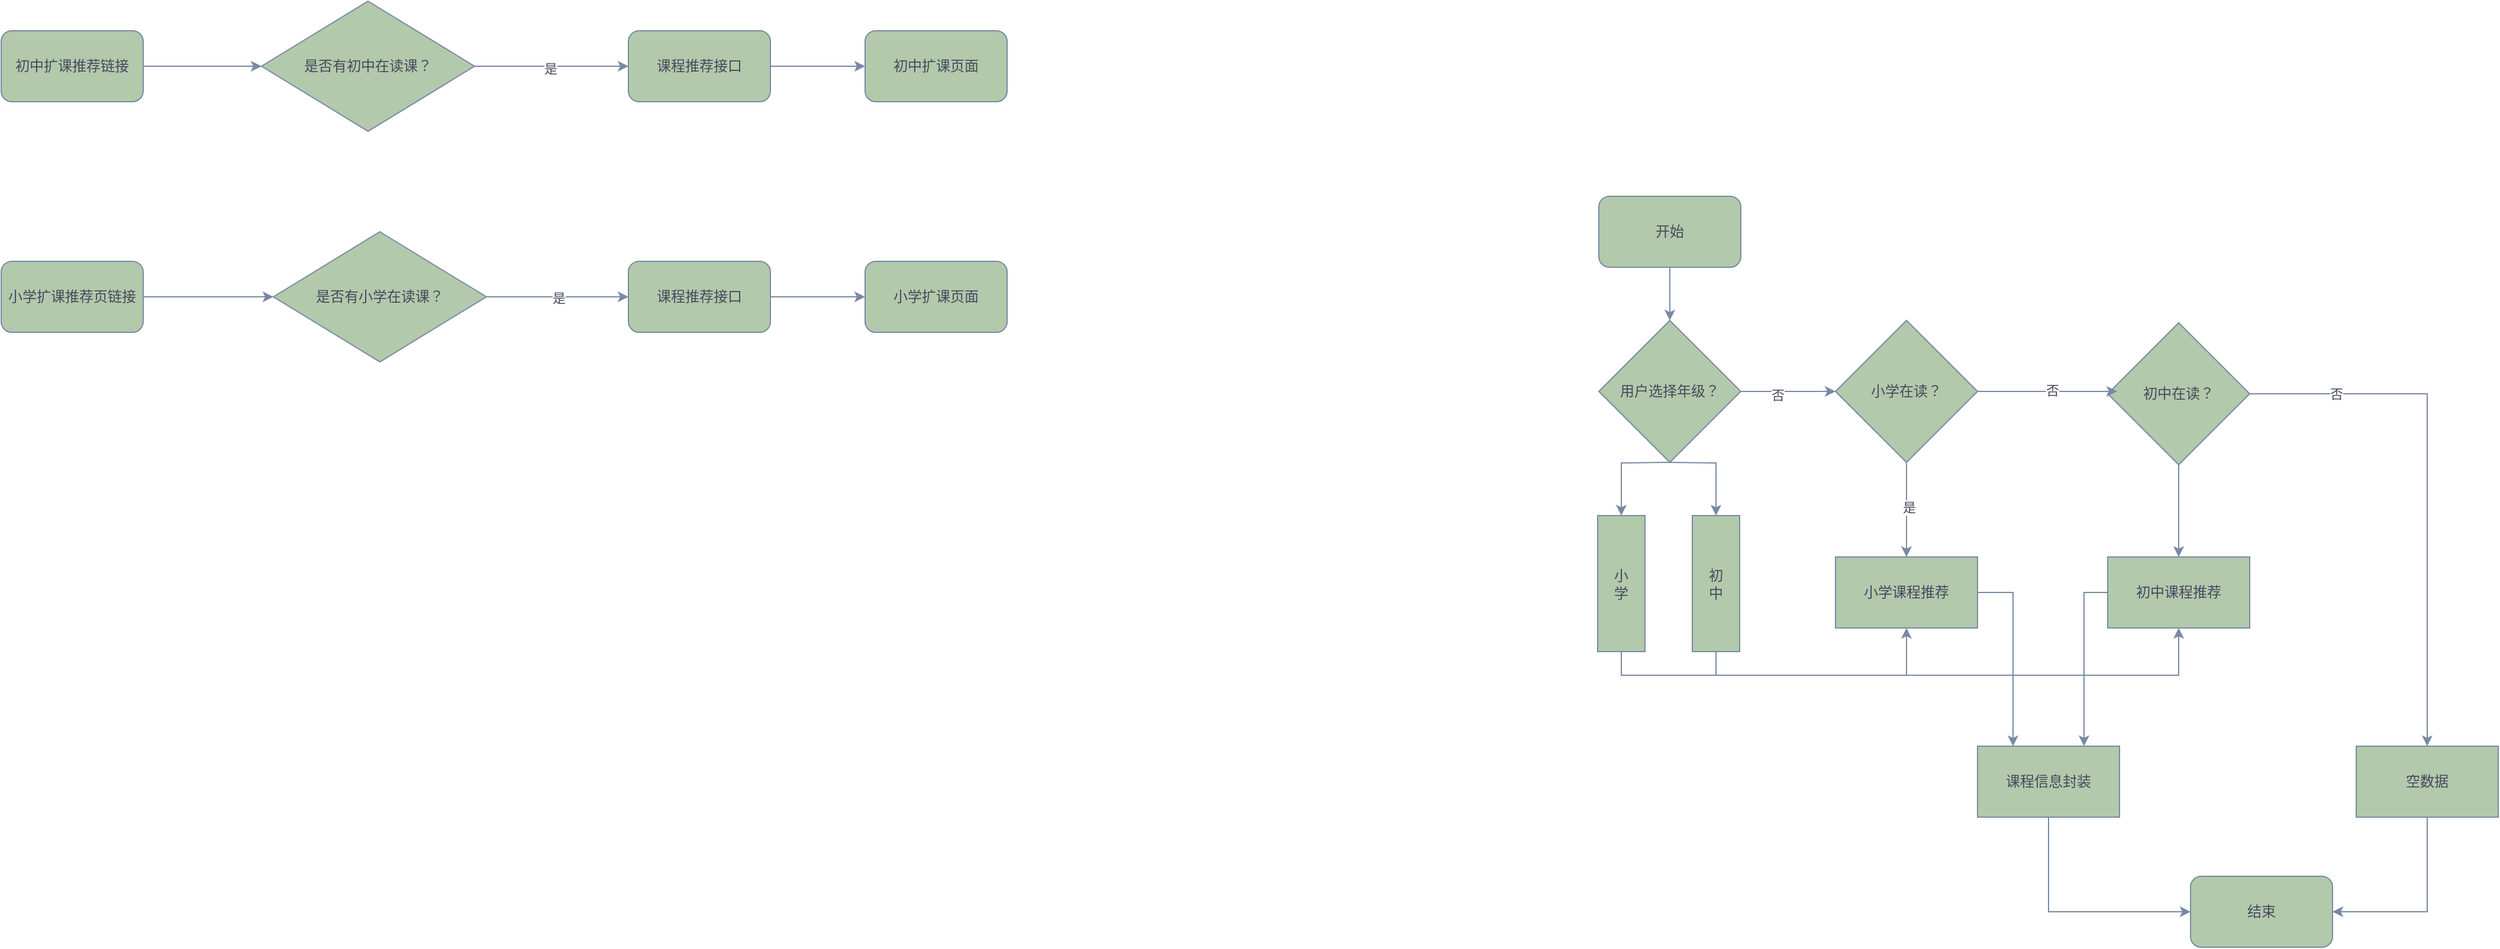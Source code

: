 <mxfile version="27.2.0">
  <diagram name="第 1 页" id="l59Q0kZf70GFu10ryJVb">
    <mxGraphModel dx="1725" dy="729" grid="1" gridSize="10" guides="1" tooltips="1" connect="1" arrows="1" fold="1" page="1" pageScale="1" pageWidth="4800" pageHeight="4800" math="0" shadow="0">
      <root>
        <mxCell id="0" />
        <mxCell id="1" parent="0" />
        <mxCell id="VSyL5UJNjRtYyE7pGAWY-93" style="edgeStyle=orthogonalEdgeStyle;rounded=0;orthogonalLoop=1;jettySize=auto;html=1;exitX=1;exitY=0.5;exitDx=0;exitDy=0;strokeColor=#788AA3;fontColor=#46495D;fillColor=#B2C9AB;" edge="1" parent="1" source="VSyL5UJNjRtYyE7pGAWY-6" target="VSyL5UJNjRtYyE7pGAWY-10">
          <mxGeometry relative="1" as="geometry" />
        </mxCell>
        <mxCell id="VSyL5UJNjRtYyE7pGAWY-94" value="是" style="edgeLabel;html=1;align=center;verticalAlign=middle;resizable=0;points=[];strokeColor=#788AA3;fontColor=#46495D;fillColor=#B2C9AB;" vertex="1" connectable="0" parent="VSyL5UJNjRtYyE7pGAWY-93">
          <mxGeometry x="0.015" y="-1" relative="1" as="geometry">
            <mxPoint as="offset" />
          </mxGeometry>
        </mxCell>
        <mxCell id="VSyL5UJNjRtYyE7pGAWY-6" value="是否有小学在读课？" style="rhombus;whiteSpace=wrap;html=1;labelBackgroundColor=none;fillColor=#B2C9AB;strokeColor=#788AA3;fontColor=#46495D;" vertex="1" parent="1">
          <mxGeometry x="640" y="445" width="180" height="110" as="geometry" />
        </mxCell>
        <mxCell id="VSyL5UJNjRtYyE7pGAWY-96" style="edgeStyle=orthogonalEdgeStyle;rounded=0;orthogonalLoop=1;jettySize=auto;html=1;exitX=1;exitY=0.5;exitDx=0;exitDy=0;strokeColor=#788AA3;fontColor=#46495D;fillColor=#B2C9AB;" edge="1" parent="1" source="VSyL5UJNjRtYyE7pGAWY-10" target="VSyL5UJNjRtYyE7pGAWY-20">
          <mxGeometry relative="1" as="geometry" />
        </mxCell>
        <mxCell id="VSyL5UJNjRtYyE7pGAWY-10" value="课程推荐接口" style="rounded=1;whiteSpace=wrap;html=1;labelBackgroundColor=none;fillColor=#B2C9AB;strokeColor=#788AA3;fontColor=#46495D;" vertex="1" parent="1">
          <mxGeometry x="940" y="470" width="120" height="60" as="geometry" />
        </mxCell>
        <mxCell id="VSyL5UJNjRtYyE7pGAWY-20" value="小学扩课页面" style="rounded=1;whiteSpace=wrap;html=1;labelBackgroundColor=none;fillColor=#B2C9AB;strokeColor=#788AA3;fontColor=#46495D;" vertex="1" parent="1">
          <mxGeometry x="1140" y="470" width="120" height="60" as="geometry" />
        </mxCell>
        <mxCell id="VSyL5UJNjRtYyE7pGAWY-64" style="edgeStyle=orthogonalEdgeStyle;rounded=0;orthogonalLoop=1;jettySize=auto;html=1;exitX=0.5;exitY=1;exitDx=0;exitDy=0;strokeColor=#788AA3;fontColor=#46495D;fillColor=#B2C9AB;" edge="1" parent="1" source="VSyL5UJNjRtYyE7pGAWY-25" target="VSyL5UJNjRtYyE7pGAWY-61">
          <mxGeometry relative="1" as="geometry" />
        </mxCell>
        <mxCell id="VSyL5UJNjRtYyE7pGAWY-25" value="开始" style="rounded=1;whiteSpace=wrap;html=1;strokeColor=#788AA3;fontColor=#46495D;fillColor=#B2C9AB;" vertex="1" parent="1">
          <mxGeometry x="1760" y="415" width="120" height="60" as="geometry" />
        </mxCell>
        <mxCell id="VSyL5UJNjRtYyE7pGAWY-34" style="edgeStyle=orthogonalEdgeStyle;rounded=0;orthogonalLoop=1;jettySize=auto;html=1;exitX=0.5;exitY=1;exitDx=0;exitDy=0;strokeColor=#788AA3;fontColor=#46495D;fillColor=#B2C9AB;" edge="1" parent="1" source="VSyL5UJNjRtYyE7pGAWY-27" target="VSyL5UJNjRtYyE7pGAWY-33">
          <mxGeometry relative="1" as="geometry" />
        </mxCell>
        <mxCell id="VSyL5UJNjRtYyE7pGAWY-35" value="是" style="edgeLabel;html=1;align=center;verticalAlign=middle;resizable=0;points=[];strokeColor=#788AA3;fontColor=#46495D;fillColor=#B2C9AB;" vertex="1" connectable="0" parent="VSyL5UJNjRtYyE7pGAWY-34">
          <mxGeometry x="-0.05" y="2" relative="1" as="geometry">
            <mxPoint as="offset" />
          </mxGeometry>
        </mxCell>
        <mxCell id="VSyL5UJNjRtYyE7pGAWY-27" value="小学在读？" style="rhombus;whiteSpace=wrap;html=1;strokeColor=#788AA3;fontColor=#46495D;fillColor=#B2C9AB;" vertex="1" parent="1">
          <mxGeometry x="1960" y="520" width="120" height="120" as="geometry" />
        </mxCell>
        <mxCell id="VSyL5UJNjRtYyE7pGAWY-43" style="edgeStyle=orthogonalEdgeStyle;rounded=0;orthogonalLoop=1;jettySize=auto;html=1;exitX=0.5;exitY=1;exitDx=0;exitDy=0;entryX=0.5;entryY=0;entryDx=0;entryDy=0;strokeColor=#788AA3;fontColor=#46495D;fillColor=#B2C9AB;" edge="1" parent="1" source="VSyL5UJNjRtYyE7pGAWY-29" target="VSyL5UJNjRtYyE7pGAWY-40">
          <mxGeometry relative="1" as="geometry" />
        </mxCell>
        <mxCell id="VSyL5UJNjRtYyE7pGAWY-69" style="edgeStyle=orthogonalEdgeStyle;rounded=0;orthogonalLoop=1;jettySize=auto;html=1;exitX=1;exitY=0.5;exitDx=0;exitDy=0;strokeColor=#788AA3;fontColor=#46495D;fillColor=#B2C9AB;" edge="1" parent="1" source="VSyL5UJNjRtYyE7pGAWY-29" target="VSyL5UJNjRtYyE7pGAWY-50">
          <mxGeometry relative="1" as="geometry" />
        </mxCell>
        <mxCell id="VSyL5UJNjRtYyE7pGAWY-70" value="否" style="edgeLabel;html=1;align=center;verticalAlign=middle;resizable=0;points=[];strokeColor=#788AA3;fontColor=#46495D;fillColor=#B2C9AB;" vertex="1" connectable="0" parent="VSyL5UJNjRtYyE7pGAWY-69">
          <mxGeometry x="-0.676" relative="1" as="geometry">
            <mxPoint as="offset" />
          </mxGeometry>
        </mxCell>
        <mxCell id="VSyL5UJNjRtYyE7pGAWY-29" value="初中在读？" style="rhombus;whiteSpace=wrap;html=1;strokeColor=#788AA3;fontColor=#46495D;fillColor=#B2C9AB;" vertex="1" parent="1">
          <mxGeometry x="2190" y="522" width="120" height="120" as="geometry" />
        </mxCell>
        <mxCell id="VSyL5UJNjRtYyE7pGAWY-31" style="edgeStyle=orthogonalEdgeStyle;rounded=0;orthogonalLoop=1;jettySize=auto;html=1;exitX=1;exitY=0.5;exitDx=0;exitDy=0;entryX=0.067;entryY=0.483;entryDx=0;entryDy=0;entryPerimeter=0;strokeColor=#788AA3;fontColor=#46495D;fillColor=#B2C9AB;" edge="1" parent="1" source="VSyL5UJNjRtYyE7pGAWY-27" target="VSyL5UJNjRtYyE7pGAWY-29">
          <mxGeometry relative="1" as="geometry" />
        </mxCell>
        <mxCell id="VSyL5UJNjRtYyE7pGAWY-36" value="否" style="edgeLabel;html=1;align=center;verticalAlign=middle;resizable=0;points=[];strokeColor=#788AA3;fontColor=#46495D;fillColor=#B2C9AB;" vertex="1" connectable="0" parent="VSyL5UJNjRtYyE7pGAWY-31">
          <mxGeometry x="0.067" y="1" relative="1" as="geometry">
            <mxPoint as="offset" />
          </mxGeometry>
        </mxCell>
        <mxCell id="VSyL5UJNjRtYyE7pGAWY-78" style="edgeStyle=orthogonalEdgeStyle;rounded=0;orthogonalLoop=1;jettySize=auto;html=1;exitX=1;exitY=0.5;exitDx=0;exitDy=0;strokeColor=#788AA3;fontColor=#46495D;fillColor=#B2C9AB;entryX=0.25;entryY=0;entryDx=0;entryDy=0;" edge="1" parent="1" source="VSyL5UJNjRtYyE7pGAWY-33" target="VSyL5UJNjRtYyE7pGAWY-77">
          <mxGeometry relative="1" as="geometry" />
        </mxCell>
        <mxCell id="VSyL5UJNjRtYyE7pGAWY-33" value="小学课程推荐" style="rounded=0;whiteSpace=wrap;html=1;strokeColor=#788AA3;fontColor=#46495D;fillColor=#B2C9AB;" vertex="1" parent="1">
          <mxGeometry x="1960" y="720" width="120" height="60" as="geometry" />
        </mxCell>
        <mxCell id="VSyL5UJNjRtYyE7pGAWY-80" style="edgeStyle=orthogonalEdgeStyle;rounded=0;orthogonalLoop=1;jettySize=auto;html=1;exitX=0;exitY=0.5;exitDx=0;exitDy=0;entryX=0.75;entryY=0;entryDx=0;entryDy=0;strokeColor=#788AA3;fontColor=#46495D;fillColor=#B2C9AB;" edge="1" parent="1" source="VSyL5UJNjRtYyE7pGAWY-40" target="VSyL5UJNjRtYyE7pGAWY-77">
          <mxGeometry relative="1" as="geometry" />
        </mxCell>
        <mxCell id="VSyL5UJNjRtYyE7pGAWY-40" value="初中课程推荐" style="rounded=0;whiteSpace=wrap;html=1;strokeColor=#788AA3;fontColor=#46495D;fillColor=#B2C9AB;" vertex="1" parent="1">
          <mxGeometry x="2190" y="720" width="120" height="60" as="geometry" />
        </mxCell>
        <mxCell id="VSyL5UJNjRtYyE7pGAWY-83" style="edgeStyle=orthogonalEdgeStyle;rounded=0;orthogonalLoop=1;jettySize=auto;html=1;exitX=0.5;exitY=1;exitDx=0;exitDy=0;entryX=1;entryY=0.5;entryDx=0;entryDy=0;strokeColor=#788AA3;fontColor=#46495D;fillColor=#B2C9AB;" edge="1" parent="1" source="VSyL5UJNjRtYyE7pGAWY-50" target="VSyL5UJNjRtYyE7pGAWY-81">
          <mxGeometry relative="1" as="geometry" />
        </mxCell>
        <mxCell id="VSyL5UJNjRtYyE7pGAWY-50" value="空数据" style="rounded=0;whiteSpace=wrap;html=1;strokeColor=#788AA3;fontColor=#46495D;fillColor=#B2C9AB;" vertex="1" parent="1">
          <mxGeometry x="2400" y="880" width="120" height="60" as="geometry" />
        </mxCell>
        <mxCell id="VSyL5UJNjRtYyE7pGAWY-62" style="edgeStyle=orthogonalEdgeStyle;rounded=0;orthogonalLoop=1;jettySize=auto;html=1;exitX=1;exitY=0.5;exitDx=0;exitDy=0;strokeColor=#788AA3;fontColor=#46495D;fillColor=#B2C9AB;" edge="1" parent="1" source="VSyL5UJNjRtYyE7pGAWY-61" target="VSyL5UJNjRtYyE7pGAWY-27">
          <mxGeometry relative="1" as="geometry" />
        </mxCell>
        <mxCell id="VSyL5UJNjRtYyE7pGAWY-63" value="否" style="edgeLabel;html=1;align=center;verticalAlign=middle;resizable=0;points=[];strokeColor=#788AA3;fontColor=#46495D;fillColor=#B2C9AB;" vertex="1" connectable="0" parent="VSyL5UJNjRtYyE7pGAWY-62">
          <mxGeometry x="-0.225" y="-3" relative="1" as="geometry">
            <mxPoint as="offset" />
          </mxGeometry>
        </mxCell>
        <mxCell id="VSyL5UJNjRtYyE7pGAWY-73" style="edgeStyle=orthogonalEdgeStyle;rounded=0;orthogonalLoop=1;jettySize=auto;html=1;exitX=0.5;exitY=1;exitDx=0;exitDy=0;entryX=0.5;entryY=0;entryDx=0;entryDy=0;strokeColor=#788AA3;fontColor=#46495D;fillColor=#B2C9AB;" edge="1" parent="1" target="VSyL5UJNjRtYyE7pGAWY-71">
          <mxGeometry relative="1" as="geometry">
            <mxPoint x="1819" y="640" as="sourcePoint" />
          </mxGeometry>
        </mxCell>
        <mxCell id="VSyL5UJNjRtYyE7pGAWY-74" style="edgeStyle=orthogonalEdgeStyle;rounded=0;orthogonalLoop=1;jettySize=auto;html=1;exitX=0.5;exitY=1;exitDx=0;exitDy=0;entryX=0.5;entryY=0;entryDx=0;entryDy=0;strokeColor=#788AA3;fontColor=#46495D;fillColor=#B2C9AB;" edge="1" parent="1" target="VSyL5UJNjRtYyE7pGAWY-72">
          <mxGeometry relative="1" as="geometry">
            <mxPoint x="1819" y="640" as="sourcePoint" />
          </mxGeometry>
        </mxCell>
        <mxCell id="VSyL5UJNjRtYyE7pGAWY-61" value="用户选择年级？" style="rhombus;whiteSpace=wrap;html=1;strokeColor=#788AA3;fontColor=#46495D;fillColor=#B2C9AB;" vertex="1" parent="1">
          <mxGeometry x="1760" y="520" width="120" height="120" as="geometry" />
        </mxCell>
        <mxCell id="VSyL5UJNjRtYyE7pGAWY-75" style="edgeStyle=orthogonalEdgeStyle;rounded=0;orthogonalLoop=1;jettySize=auto;html=1;exitX=0.5;exitY=1;exitDx=0;exitDy=0;entryX=0.5;entryY=1;entryDx=0;entryDy=0;strokeColor=#788AA3;fontColor=#46495D;fillColor=#B2C9AB;" edge="1" parent="1" source="VSyL5UJNjRtYyE7pGAWY-71" target="VSyL5UJNjRtYyE7pGAWY-40">
          <mxGeometry relative="1" as="geometry" />
        </mxCell>
        <mxCell id="VSyL5UJNjRtYyE7pGAWY-71" value="小&lt;div&gt;学&lt;/div&gt;" style="rounded=0;whiteSpace=wrap;html=1;strokeColor=#788AA3;fontColor=#46495D;fillColor=#B2C9AB;" vertex="1" parent="1">
          <mxGeometry x="1759" y="685" width="40" height="115" as="geometry" />
        </mxCell>
        <mxCell id="VSyL5UJNjRtYyE7pGAWY-76" style="edgeStyle=orthogonalEdgeStyle;rounded=0;orthogonalLoop=1;jettySize=auto;html=1;exitX=0.5;exitY=1;exitDx=0;exitDy=0;entryX=0.5;entryY=1;entryDx=0;entryDy=0;strokeColor=#788AA3;fontColor=#46495D;fillColor=#B2C9AB;" edge="1" parent="1" source="VSyL5UJNjRtYyE7pGAWY-72" target="VSyL5UJNjRtYyE7pGAWY-33">
          <mxGeometry relative="1" as="geometry" />
        </mxCell>
        <mxCell id="VSyL5UJNjRtYyE7pGAWY-72" value="初&lt;div&gt;中&lt;/div&gt;" style="rounded=0;whiteSpace=wrap;html=1;strokeColor=#788AA3;fontColor=#46495D;fillColor=#B2C9AB;" vertex="1" parent="1">
          <mxGeometry x="1839" y="685" width="40" height="115" as="geometry" />
        </mxCell>
        <mxCell id="VSyL5UJNjRtYyE7pGAWY-82" style="edgeStyle=orthogonalEdgeStyle;rounded=0;orthogonalLoop=1;jettySize=auto;html=1;exitX=0.5;exitY=1;exitDx=0;exitDy=0;entryX=0;entryY=0.5;entryDx=0;entryDy=0;strokeColor=#788AA3;fontColor=#46495D;fillColor=#B2C9AB;" edge="1" parent="1" source="VSyL5UJNjRtYyE7pGAWY-77" target="VSyL5UJNjRtYyE7pGAWY-81">
          <mxGeometry relative="1" as="geometry" />
        </mxCell>
        <mxCell id="VSyL5UJNjRtYyE7pGAWY-77" value="课程信息封装" style="rounded=0;whiteSpace=wrap;html=1;strokeColor=#788AA3;fontColor=#46495D;fillColor=#B2C9AB;" vertex="1" parent="1">
          <mxGeometry x="2080" y="880" width="120" height="60" as="geometry" />
        </mxCell>
        <mxCell id="VSyL5UJNjRtYyE7pGAWY-81" value="结束" style="rounded=1;whiteSpace=wrap;html=1;strokeColor=#788AA3;fontColor=#46495D;fillColor=#B2C9AB;" vertex="1" parent="1">
          <mxGeometry x="2260" y="990" width="120" height="60" as="geometry" />
        </mxCell>
        <mxCell id="VSyL5UJNjRtYyE7pGAWY-88" style="edgeStyle=orthogonalEdgeStyle;rounded=0;orthogonalLoop=1;jettySize=auto;html=1;exitX=1;exitY=0.5;exitDx=0;exitDy=0;strokeColor=#788AA3;fontColor=#46495D;fillColor=#B2C9AB;" edge="1" parent="1" source="VSyL5UJNjRtYyE7pGAWY-84" target="VSyL5UJNjRtYyE7pGAWY-6">
          <mxGeometry relative="1" as="geometry" />
        </mxCell>
        <mxCell id="VSyL5UJNjRtYyE7pGAWY-84" value="小学扩课推荐页链接" style="rounded=1;whiteSpace=wrap;html=1;labelBackgroundColor=none;fillColor=#B2C9AB;strokeColor=#788AA3;fontColor=#46495D;" vertex="1" parent="1">
          <mxGeometry x="410" y="470" width="120" height="60" as="geometry" />
        </mxCell>
        <mxCell id="VSyL5UJNjRtYyE7pGAWY-87" style="edgeStyle=orthogonalEdgeStyle;rounded=0;orthogonalLoop=1;jettySize=auto;html=1;exitX=1;exitY=0.5;exitDx=0;exitDy=0;strokeColor=#788AA3;fontColor=#46495D;fillColor=#B2C9AB;" edge="1" parent="1" source="VSyL5UJNjRtYyE7pGAWY-85" target="VSyL5UJNjRtYyE7pGAWY-86">
          <mxGeometry relative="1" as="geometry" />
        </mxCell>
        <mxCell id="VSyL5UJNjRtYyE7pGAWY-85" value="初中扩课推荐链接" style="rounded=1;whiteSpace=wrap;html=1;labelBackgroundColor=none;fillColor=#B2C9AB;strokeColor=#788AA3;fontColor=#46495D;" vertex="1" parent="1">
          <mxGeometry x="410" y="275" width="120" height="60" as="geometry" />
        </mxCell>
        <mxCell id="VSyL5UJNjRtYyE7pGAWY-91" style="edgeStyle=orthogonalEdgeStyle;rounded=0;orthogonalLoop=1;jettySize=auto;html=1;exitX=1;exitY=0.5;exitDx=0;exitDy=0;entryX=0;entryY=0.5;entryDx=0;entryDy=0;strokeColor=#788AA3;fontColor=#46495D;fillColor=#B2C9AB;" edge="1" parent="1" source="VSyL5UJNjRtYyE7pGAWY-86" target="VSyL5UJNjRtYyE7pGAWY-89">
          <mxGeometry relative="1" as="geometry" />
        </mxCell>
        <mxCell id="VSyL5UJNjRtYyE7pGAWY-92" value="是" style="edgeLabel;html=1;align=center;verticalAlign=middle;resizable=0;points=[];strokeColor=#788AA3;fontColor=#46495D;fillColor=#B2C9AB;" vertex="1" connectable="0" parent="VSyL5UJNjRtYyE7pGAWY-91">
          <mxGeometry x="-0.018" y="-2" relative="1" as="geometry">
            <mxPoint as="offset" />
          </mxGeometry>
        </mxCell>
        <mxCell id="VSyL5UJNjRtYyE7pGAWY-86" value="是否有初中在读课？" style="rhombus;whiteSpace=wrap;html=1;labelBackgroundColor=none;fillColor=#B2C9AB;strokeColor=#788AA3;fontColor=#46495D;" vertex="1" parent="1">
          <mxGeometry x="630" y="250" width="180" height="110" as="geometry" />
        </mxCell>
        <mxCell id="VSyL5UJNjRtYyE7pGAWY-95" style="edgeStyle=orthogonalEdgeStyle;rounded=0;orthogonalLoop=1;jettySize=auto;html=1;exitX=1;exitY=0.5;exitDx=0;exitDy=0;strokeColor=#788AA3;fontColor=#46495D;fillColor=#B2C9AB;" edge="1" parent="1" source="VSyL5UJNjRtYyE7pGAWY-89" target="VSyL5UJNjRtYyE7pGAWY-90">
          <mxGeometry relative="1" as="geometry" />
        </mxCell>
        <mxCell id="VSyL5UJNjRtYyE7pGAWY-89" value="课程推荐接口" style="rounded=1;whiteSpace=wrap;html=1;labelBackgroundColor=none;fillColor=#B2C9AB;strokeColor=#788AA3;fontColor=#46495D;" vertex="1" parent="1">
          <mxGeometry x="940" y="275" width="120" height="60" as="geometry" />
        </mxCell>
        <mxCell id="VSyL5UJNjRtYyE7pGAWY-90" value="初中扩课页面" style="rounded=1;whiteSpace=wrap;html=1;labelBackgroundColor=none;fillColor=#B2C9AB;strokeColor=#788AA3;fontColor=#46495D;" vertex="1" parent="1">
          <mxGeometry x="1140" y="275" width="120" height="60" as="geometry" />
        </mxCell>
      </root>
    </mxGraphModel>
  </diagram>
</mxfile>
